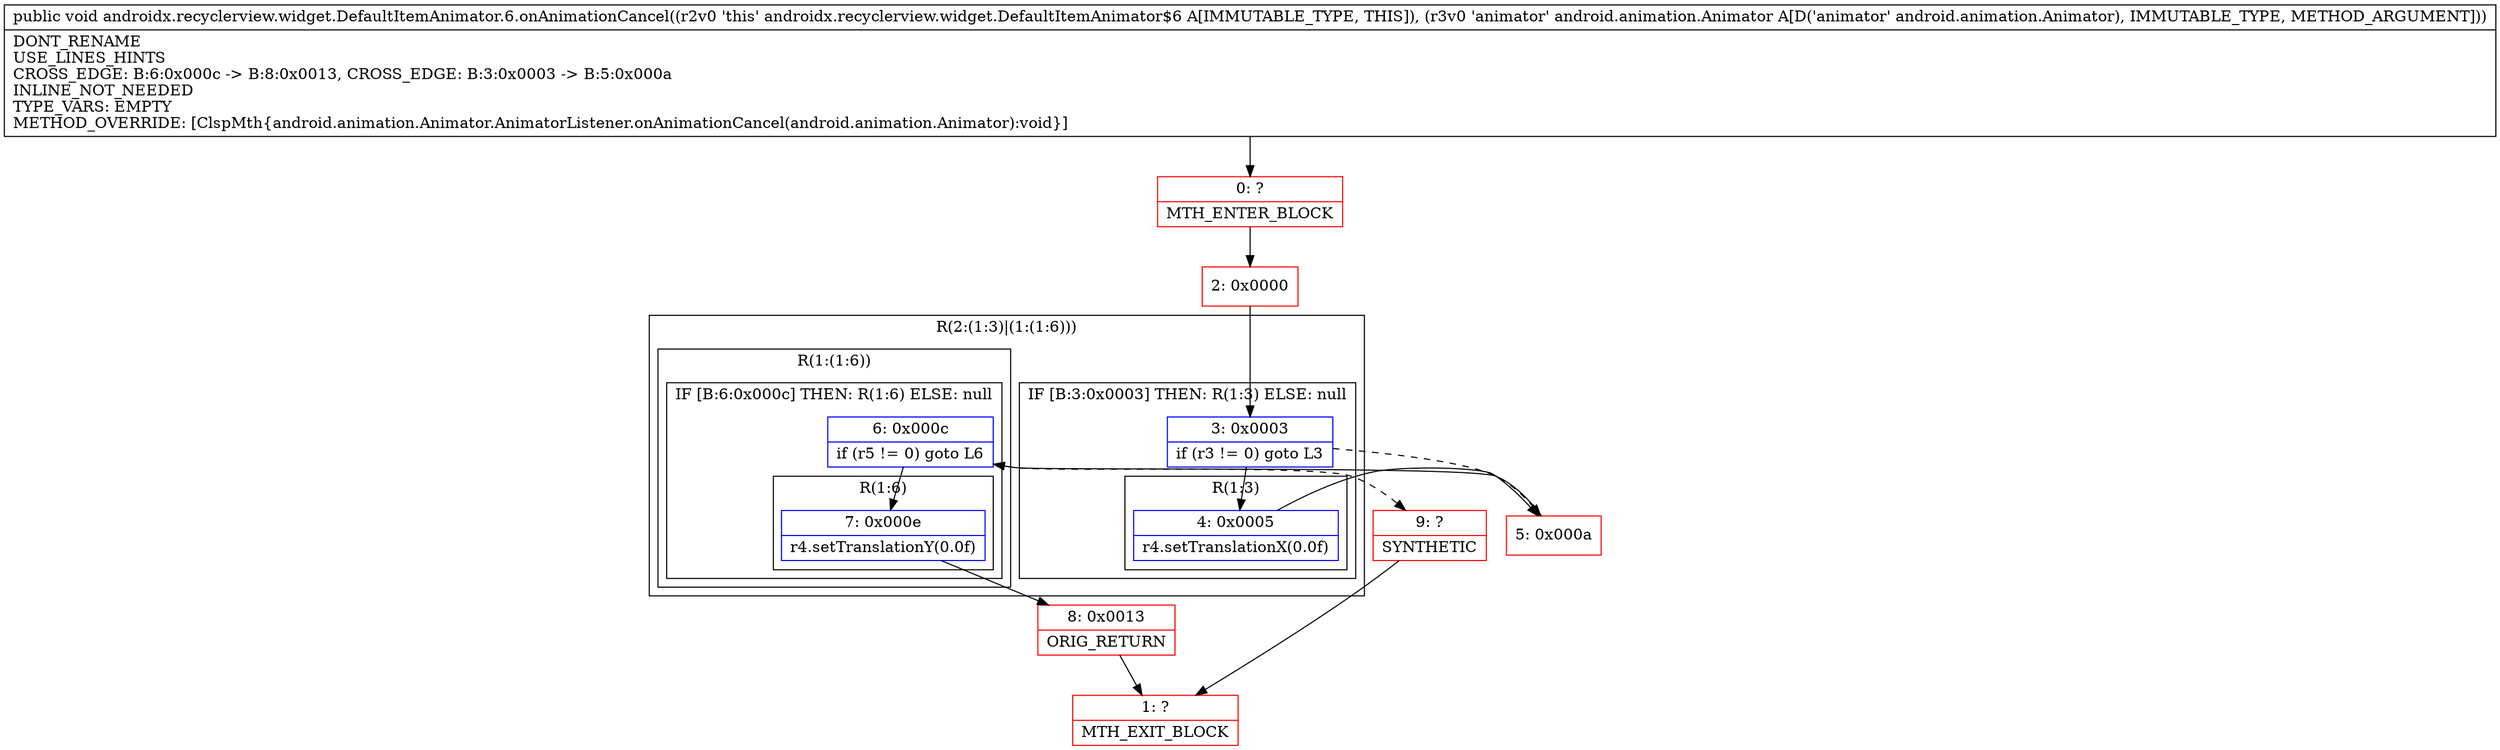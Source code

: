 digraph "CFG forandroidx.recyclerview.widget.DefaultItemAnimator.6.onAnimationCancel(Landroid\/animation\/Animator;)V" {
subgraph cluster_Region_1194609848 {
label = "R(2:(1:3)|(1:(1:6)))";
node [shape=record,color=blue];
subgraph cluster_IfRegion_1194845131 {
label = "IF [B:3:0x0003] THEN: R(1:3) ELSE: null";
node [shape=record,color=blue];
Node_3 [shape=record,label="{3\:\ 0x0003|if (r3 != 0) goto L3\l}"];
subgraph cluster_Region_600220370 {
label = "R(1:3)";
node [shape=record,color=blue];
Node_4 [shape=record,label="{4\:\ 0x0005|r4.setTranslationX(0.0f)\l}"];
}
}
subgraph cluster_Region_420880893 {
label = "R(1:(1:6))";
node [shape=record,color=blue];
subgraph cluster_IfRegion_2082668523 {
label = "IF [B:6:0x000c] THEN: R(1:6) ELSE: null";
node [shape=record,color=blue];
Node_6 [shape=record,label="{6\:\ 0x000c|if (r5 != 0) goto L6\l}"];
subgraph cluster_Region_83059231 {
label = "R(1:6)";
node [shape=record,color=blue];
Node_7 [shape=record,label="{7\:\ 0x000e|r4.setTranslationY(0.0f)\l}"];
}
}
}
}
Node_0 [shape=record,color=red,label="{0\:\ ?|MTH_ENTER_BLOCK\l}"];
Node_2 [shape=record,color=red,label="{2\:\ 0x0000}"];
Node_5 [shape=record,color=red,label="{5\:\ 0x000a}"];
Node_8 [shape=record,color=red,label="{8\:\ 0x0013|ORIG_RETURN\l}"];
Node_1 [shape=record,color=red,label="{1\:\ ?|MTH_EXIT_BLOCK\l}"];
Node_9 [shape=record,color=red,label="{9\:\ ?|SYNTHETIC\l}"];
MethodNode[shape=record,label="{public void androidx.recyclerview.widget.DefaultItemAnimator.6.onAnimationCancel((r2v0 'this' androidx.recyclerview.widget.DefaultItemAnimator$6 A[IMMUTABLE_TYPE, THIS]), (r3v0 'animator' android.animation.Animator A[D('animator' android.animation.Animator), IMMUTABLE_TYPE, METHOD_ARGUMENT]))  | DONT_RENAME\lUSE_LINES_HINTS\lCROSS_EDGE: B:6:0x000c \-\> B:8:0x0013, CROSS_EDGE: B:3:0x0003 \-\> B:5:0x000a\lINLINE_NOT_NEEDED\lTYPE_VARS: EMPTY\lMETHOD_OVERRIDE: [ClspMth\{android.animation.Animator.AnimatorListener.onAnimationCancel(android.animation.Animator):void\}]\l}"];
MethodNode -> Node_0;Node_3 -> Node_4;
Node_3 -> Node_5[style=dashed];
Node_4 -> Node_5;
Node_6 -> Node_7;
Node_6 -> Node_9[style=dashed];
Node_7 -> Node_8;
Node_0 -> Node_2;
Node_2 -> Node_3;
Node_5 -> Node_6;
Node_8 -> Node_1;
Node_9 -> Node_1;
}

